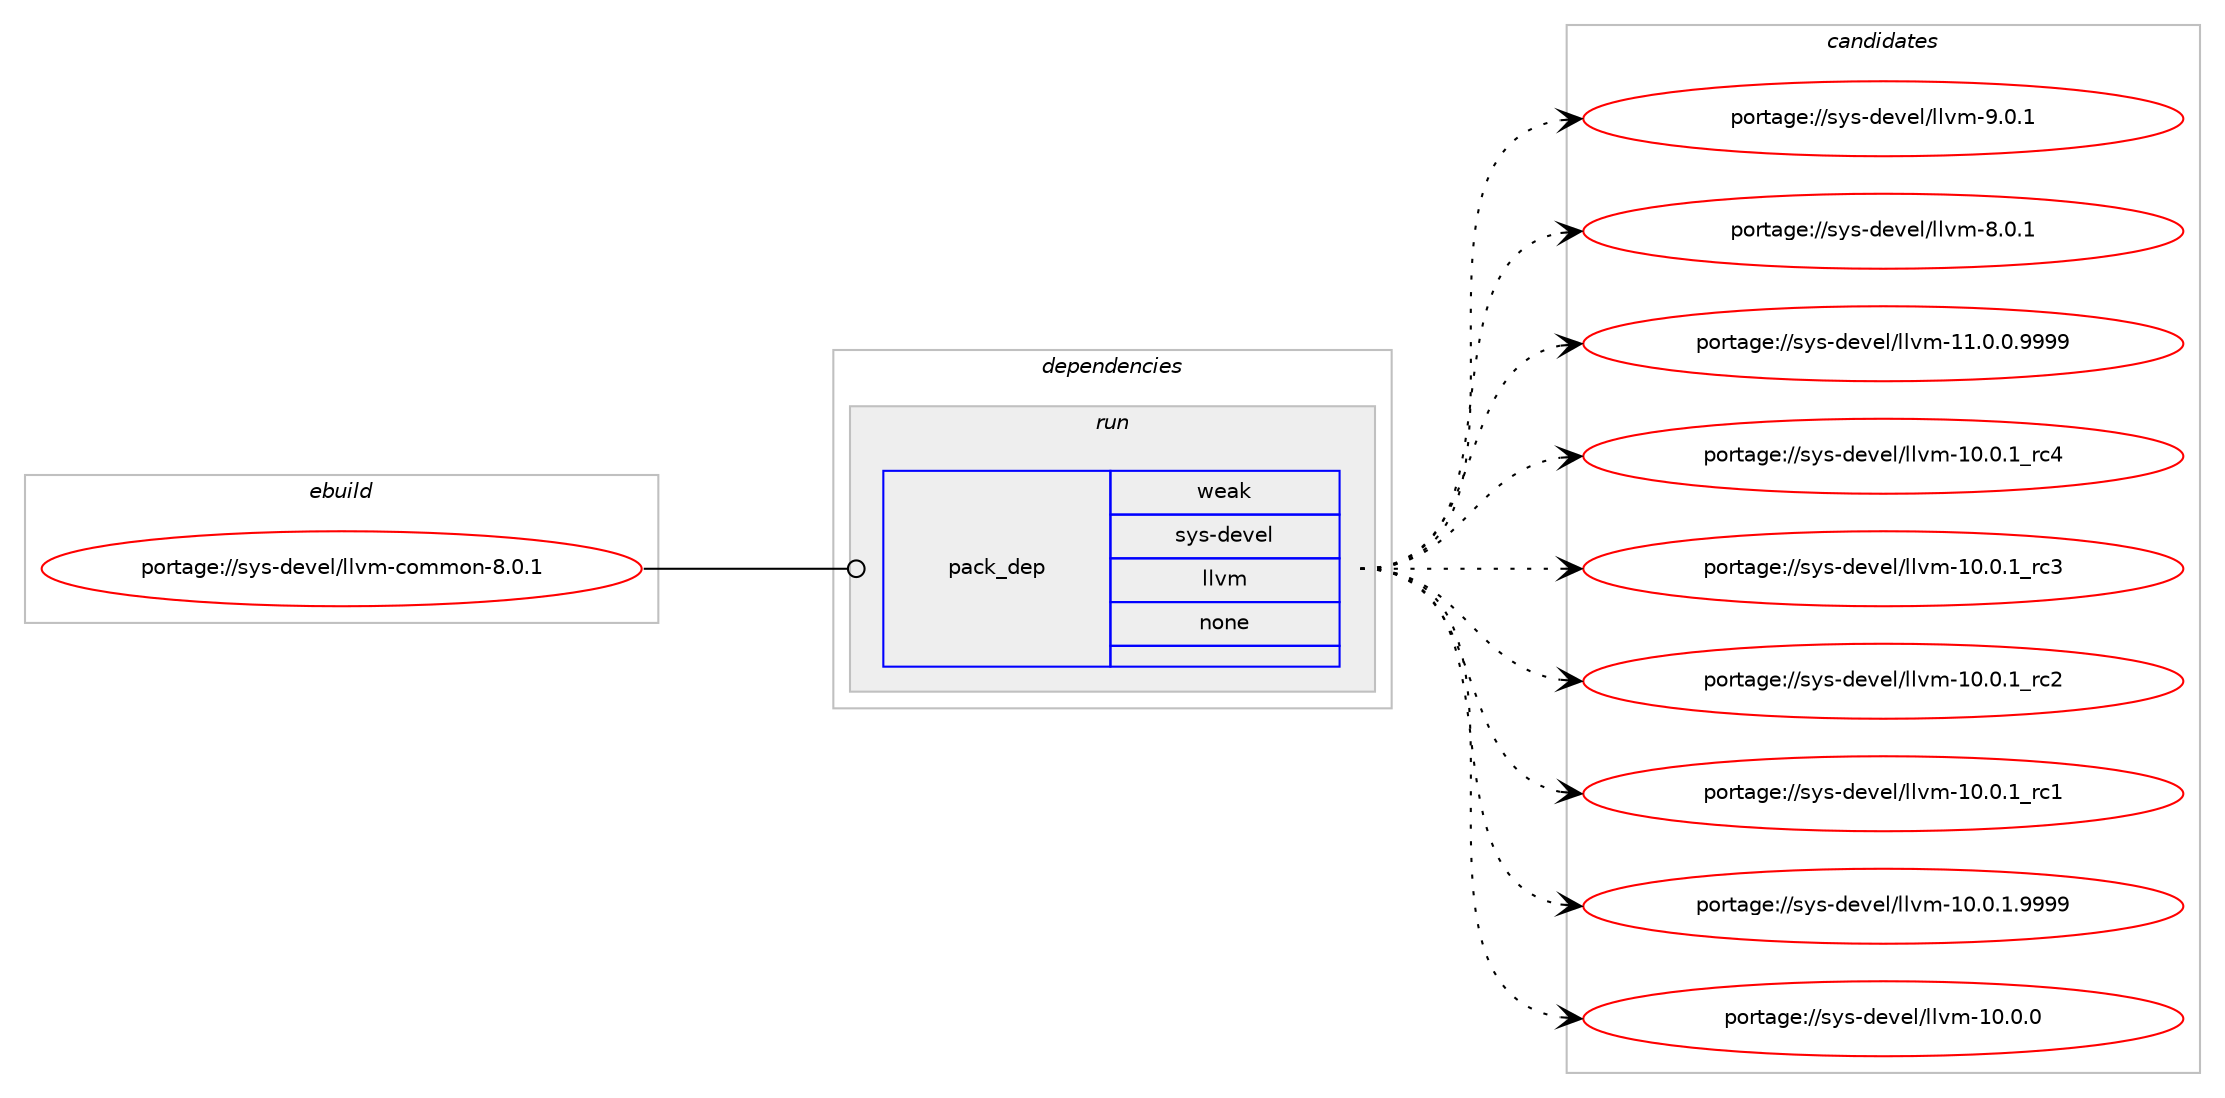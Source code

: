 digraph prolog {

# *************
# Graph options
# *************

newrank=true;
concentrate=true;
compound=true;
graph [rankdir=LR,fontname=Helvetica,fontsize=10,ranksep=1.5];#, ranksep=2.5, nodesep=0.2];
edge  [arrowhead=vee];
node  [fontname=Helvetica,fontsize=10];

# **********
# The ebuild
# **********

subgraph cluster_leftcol {
color=gray;
rank=same;
label=<<i>ebuild</i>>;
id [label="portage://sys-devel/llvm-common-8.0.1", color=red, width=4, href="../sys-devel/llvm-common-8.0.1.svg"];
}

# ****************
# The dependencies
# ****************

subgraph cluster_midcol {
color=gray;
label=<<i>dependencies</i>>;
subgraph cluster_compile {
fillcolor="#eeeeee";
style=filled;
label=<<i>compile</i>>;
}
subgraph cluster_compileandrun {
fillcolor="#eeeeee";
style=filled;
label=<<i>compile and run</i>>;
}
subgraph cluster_run {
fillcolor="#eeeeee";
style=filled;
label=<<i>run</i>>;
subgraph pack2566 {
dependency3041 [label=<<TABLE BORDER="0" CELLBORDER="1" CELLSPACING="0" CELLPADDING="4" WIDTH="220"><TR><TD ROWSPAN="6" CELLPADDING="30">pack_dep</TD></TR><TR><TD WIDTH="110">weak</TD></TR><TR><TD>sys-devel</TD></TR><TR><TD>llvm</TD></TR><TR><TD>none</TD></TR><TR><TD></TD></TR></TABLE>>, shape=none, color=blue];
}
id:e -> dependency3041:w [weight=20,style="solid",arrowhead="odot"];
}
}

# **************
# The candidates
# **************

subgraph cluster_choices {
rank=same;
color=gray;
label=<<i>candidates</i>>;

subgraph choice2566 {
color=black;
nodesep=1;
choice1151211154510010111810110847108108118109455746484649 [label="portage://sys-devel/llvm-9.0.1", color=red, width=4,href="../sys-devel/llvm-9.0.1.svg"];
choice1151211154510010111810110847108108118109455646484649 [label="portage://sys-devel/llvm-8.0.1", color=red, width=4,href="../sys-devel/llvm-8.0.1.svg"];
choice1151211154510010111810110847108108118109454949464846484657575757 [label="portage://sys-devel/llvm-11.0.0.9999", color=red, width=4,href="../sys-devel/llvm-11.0.0.9999.svg"];
choice115121115451001011181011084710810811810945494846484649951149952 [label="portage://sys-devel/llvm-10.0.1_rc4", color=red, width=4,href="../sys-devel/llvm-10.0.1_rc4.svg"];
choice115121115451001011181011084710810811810945494846484649951149951 [label="portage://sys-devel/llvm-10.0.1_rc3", color=red, width=4,href="../sys-devel/llvm-10.0.1_rc3.svg"];
choice115121115451001011181011084710810811810945494846484649951149950 [label="portage://sys-devel/llvm-10.0.1_rc2", color=red, width=4,href="../sys-devel/llvm-10.0.1_rc2.svg"];
choice115121115451001011181011084710810811810945494846484649951149949 [label="portage://sys-devel/llvm-10.0.1_rc1", color=red, width=4,href="../sys-devel/llvm-10.0.1_rc1.svg"];
choice1151211154510010111810110847108108118109454948464846494657575757 [label="portage://sys-devel/llvm-10.0.1.9999", color=red, width=4,href="../sys-devel/llvm-10.0.1.9999.svg"];
choice115121115451001011181011084710810811810945494846484648 [label="portage://sys-devel/llvm-10.0.0", color=red, width=4,href="../sys-devel/llvm-10.0.0.svg"];
dependency3041:e -> choice1151211154510010111810110847108108118109455746484649:w [style=dotted,weight="100"];
dependency3041:e -> choice1151211154510010111810110847108108118109455646484649:w [style=dotted,weight="100"];
dependency3041:e -> choice1151211154510010111810110847108108118109454949464846484657575757:w [style=dotted,weight="100"];
dependency3041:e -> choice115121115451001011181011084710810811810945494846484649951149952:w [style=dotted,weight="100"];
dependency3041:e -> choice115121115451001011181011084710810811810945494846484649951149951:w [style=dotted,weight="100"];
dependency3041:e -> choice115121115451001011181011084710810811810945494846484649951149950:w [style=dotted,weight="100"];
dependency3041:e -> choice115121115451001011181011084710810811810945494846484649951149949:w [style=dotted,weight="100"];
dependency3041:e -> choice1151211154510010111810110847108108118109454948464846494657575757:w [style=dotted,weight="100"];
dependency3041:e -> choice115121115451001011181011084710810811810945494846484648:w [style=dotted,weight="100"];
}
}

}
